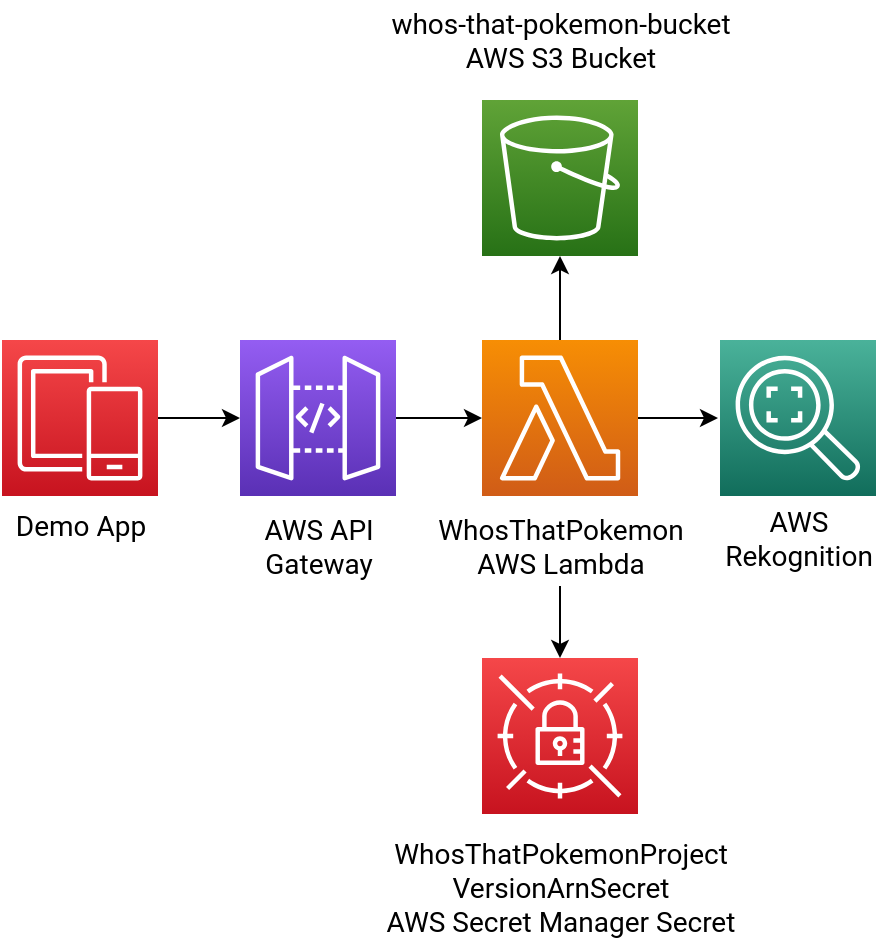 <mxfile version="17.4.6" type="device"><diagram id="__dJtVlA8gmX_3Wkp041" name="Page-1"><mxGraphModel dx="1646" dy="872" grid="1" gridSize="10" guides="1" tooltips="1" connect="1" arrows="1" fold="1" page="1" pageScale="1" pageWidth="827" pageHeight="1169" math="0" shadow="0"><root><mxCell id="0"/><mxCell id="1" parent="0"/><mxCell id="NADsQ-5By2Aj2mOH1f42-14" value="" style="edgeStyle=orthogonalEdgeStyle;rounded=0;orthogonalLoop=1;jettySize=auto;html=1;fontFamily=Roboto;fontSource=https%3A%2F%2Ffonts.googleapis.com%2Fcss%3Ffamily%3DRoboto;fontSize=14;" parent="1" source="NADsQ-5By2Aj2mOH1f42-2" target="NADsQ-5By2Aj2mOH1f42-13" edge="1"><mxGeometry relative="1" as="geometry"/></mxCell><mxCell id="NADsQ-5By2Aj2mOH1f42-2" value="" style="sketch=0;points=[[0,0,0],[0.25,0,0],[0.5,0,0],[0.75,0,0],[1,0,0],[0,1,0],[0.25,1,0],[0.5,1,0],[0.75,1,0],[1,1,0],[0,0.25,0],[0,0.5,0],[0,0.75,0],[1,0.25,0],[1,0.5,0],[1,0.75,0]];outlineConnect=0;fontColor=#232F3E;gradientColor=#F54749;gradientDirection=north;fillColor=#C7131F;strokeColor=#ffffff;dashed=0;verticalLabelPosition=bottom;verticalAlign=top;align=center;html=1;fontSize=12;fontStyle=0;aspect=fixed;shape=mxgraph.aws4.resourceIcon;resIcon=mxgraph.aws4.mobile;" parent="1" vertex="1"><mxGeometry x="161" y="401" width="78" height="78" as="geometry"/></mxCell><mxCell id="NADsQ-5By2Aj2mOH1f42-9" value="" style="edgeStyle=orthogonalEdgeStyle;rounded=0;orthogonalLoop=1;jettySize=auto;html=1;fontFamily=Roboto;fontSource=https%3A%2F%2Ffonts.googleapis.com%2Fcss%3Ffamily%3DRoboto;fontSize=14;" parent="1" source="NADsQ-5By2Aj2mOH1f42-3" target="NADsQ-5By2Aj2mOH1f42-8" edge="1"><mxGeometry relative="1" as="geometry"/></mxCell><mxCell id="NADsQ-5By2Aj2mOH1f42-22" style="edgeStyle=orthogonalEdgeStyle;rounded=0;orthogonalLoop=1;jettySize=auto;html=1;fontFamily=Roboto;fontSource=https%3A%2F%2Ffonts.googleapis.com%2Fcss%3Ffamily%3DRoboto;fontSize=14;" parent="1" source="NADsQ-5By2Aj2mOH1f42-3" edge="1"><mxGeometry relative="1" as="geometry"><mxPoint x="519" y="440" as="targetPoint"/></mxGeometry></mxCell><mxCell id="NADsQ-5By2Aj2mOH1f42-3" value="" style="sketch=0;points=[[0,0,0],[0.25,0,0],[0.5,0,0],[0.75,0,0],[1,0,0],[0,1,0],[0.25,1,0],[0.5,1,0],[0.75,1,0],[1,1,0],[0,0.25,0],[0,0.5,0],[0,0.75,0],[1,0.25,0],[1,0.5,0],[1,0.75,0]];outlineConnect=0;fontColor=#232F3E;gradientColor=#F78E04;gradientDirection=north;fillColor=#D05C17;strokeColor=#ffffff;dashed=0;verticalLabelPosition=bottom;verticalAlign=top;align=center;html=1;fontSize=12;fontStyle=0;aspect=fixed;shape=mxgraph.aws4.resourceIcon;resIcon=mxgraph.aws4.lambda;" parent="1" vertex="1"><mxGeometry x="401" y="401" width="78" height="78" as="geometry"/></mxCell><mxCell id="NADsQ-5By2Aj2mOH1f42-6" value="&lt;div style=&quot;font-size: 14px;&quot;&gt;Demo App&lt;/div&gt;" style="text;html=1;align=center;verticalAlign=middle;resizable=0;points=[];autosize=1;strokeColor=none;fillColor=none;fontSize=14;fontStyle=0;fontFamily=Roboto;fontSource=https%3A%2F%2Ffonts.googleapis.com%2Fcss%3Ffamily%3DRoboto;strokeWidth=1;" parent="1" vertex="1"><mxGeometry x="160" y="484" width="80" height="20" as="geometry"/></mxCell><mxCell id="NADsQ-5By2Aj2mOH1f42-8" value="" style="sketch=0;points=[[0,0,0],[0.25,0,0],[0.5,0,0],[0.75,0,0],[1,0,0],[0,1,0],[0.25,1,0],[0.5,1,0],[0.75,1,0],[1,1,0],[0,0.25,0],[0,0.5,0],[0,0.75,0],[1,0.25,0],[1,0.5,0],[1,0.75,0]];outlineConnect=0;fontColor=#232F3E;gradientColor=#60A337;gradientDirection=north;fillColor=#277116;strokeColor=#ffffff;dashed=0;verticalLabelPosition=bottom;verticalAlign=top;align=center;html=1;fontSize=12;fontStyle=0;aspect=fixed;shape=mxgraph.aws4.resourceIcon;resIcon=mxgraph.aws4.s3;fontFamily=Roboto;fontSource=https%3A%2F%2Ffonts.googleapis.com%2Fcss%3Ffamily%3DRoboto;" parent="1" vertex="1"><mxGeometry x="401" y="281" width="78" height="78" as="geometry"/></mxCell><mxCell id="P0JJnOavP_fnKZ-eRpJR-2" value="" style="edgeStyle=orthogonalEdgeStyle;rounded=0;orthogonalLoop=1;jettySize=auto;html=1;" edge="1" parent="1" source="NADsQ-5By2Aj2mOH1f42-10" target="P0JJnOavP_fnKZ-eRpJR-1"><mxGeometry relative="1" as="geometry"/></mxCell><mxCell id="NADsQ-5By2Aj2mOH1f42-10" value="&lt;div&gt;WhosThatPokemon&lt;br&gt;&lt;/div&gt;&lt;div&gt;AWS Lambda&lt;/div&gt;" style="text;html=1;align=center;verticalAlign=middle;resizable=0;points=[];autosize=1;strokeColor=none;fillColor=none;fontSize=14;fontFamily=Roboto;" parent="1" vertex="1"><mxGeometry x="370" y="484" width="140" height="40" as="geometry"/></mxCell><mxCell id="NADsQ-5By2Aj2mOH1f42-11" value="&lt;div&gt;whos-that-pokemon-bucket&lt;/div&gt;&lt;div&gt;AWS S3 Bucket&lt;br&gt;&lt;/div&gt;" style="text;html=1;align=center;verticalAlign=middle;resizable=0;points=[];autosize=1;strokeColor=none;fillColor=none;fontSize=14;fontFamily=Roboto;" parent="1" vertex="1"><mxGeometry x="345" y="231" width="190" height="40" as="geometry"/></mxCell><mxCell id="NADsQ-5By2Aj2mOH1f42-16" value="" style="edgeStyle=orthogonalEdgeStyle;rounded=0;orthogonalLoop=1;jettySize=auto;html=1;fontFamily=Roboto;fontSource=https%3A%2F%2Ffonts.googleapis.com%2Fcss%3Ffamily%3DRoboto;fontSize=14;" parent="1" source="NADsQ-5By2Aj2mOH1f42-13" target="NADsQ-5By2Aj2mOH1f42-3" edge="1"><mxGeometry relative="1" as="geometry"/></mxCell><mxCell id="NADsQ-5By2Aj2mOH1f42-13" value="" style="sketch=0;points=[[0,0,0],[0.25,0,0],[0.5,0,0],[0.75,0,0],[1,0,0],[0,1,0],[0.25,1,0],[0.5,1,0],[0.75,1,0],[1,1,0],[0,0.25,0],[0,0.5,0],[0,0.75,0],[1,0.25,0],[1,0.5,0],[1,0.75,0]];outlineConnect=0;fontColor=#232F3E;gradientColor=#945DF2;gradientDirection=north;fillColor=#5A30B5;strokeColor=#ffffff;dashed=0;verticalLabelPosition=bottom;verticalAlign=top;align=center;html=1;fontSize=12;fontStyle=0;aspect=fixed;shape=mxgraph.aws4.resourceIcon;resIcon=mxgraph.aws4.api_gateway;fontFamily=Roboto;fontSource=https%3A%2F%2Ffonts.googleapis.com%2Fcss%3Ffamily%3DRoboto;" parent="1" vertex="1"><mxGeometry x="280" y="401" width="78" height="78" as="geometry"/></mxCell><mxCell id="NADsQ-5By2Aj2mOH1f42-15" value="&lt;div&gt;AWS API&lt;/div&gt;&lt;div&gt;Gateway&lt;/div&gt;" style="text;html=1;align=center;verticalAlign=middle;resizable=0;points=[];autosize=1;strokeColor=none;fillColor=none;fontSize=14;fontFamily=Roboto;" parent="1" vertex="1"><mxGeometry x="284" y="484" width="70" height="40" as="geometry"/></mxCell><mxCell id="NADsQ-5By2Aj2mOH1f42-21" value="&lt;div&gt;AWS&lt;/div&gt;&lt;div&gt;Rekognition&lt;/div&gt;" style="text;html=1;align=center;verticalAlign=middle;resizable=0;points=[];autosize=1;strokeColor=none;fillColor=none;fontSize=14;fontFamily=Roboto;" parent="1" vertex="1"><mxGeometry x="514" y="480" width="90" height="40" as="geometry"/></mxCell><mxCell id="14HVFH6-IQWbQRFUd0Yd-1" value="" style="sketch=0;points=[[0,0,0],[0.25,0,0],[0.5,0,0],[0.75,0,0],[1,0,0],[0,1,0],[0.25,1,0],[0.5,1,0],[0.75,1,0],[1,1,0],[0,0.25,0],[0,0.5,0],[0,0.75,0],[1,0.25,0],[1,0.5,0],[1,0.75,0]];outlineConnect=0;fontColor=#232F3E;gradientColor=#4AB29A;gradientDirection=north;fillColor=#116D5B;strokeColor=#ffffff;dashed=0;verticalLabelPosition=bottom;verticalAlign=top;align=center;html=1;fontSize=12;fontStyle=0;aspect=fixed;shape=mxgraph.aws4.resourceIcon;resIcon=mxgraph.aws4.rekognition_2;" parent="1" vertex="1"><mxGeometry x="520" y="401" width="78" height="78" as="geometry"/></mxCell><mxCell id="P0JJnOavP_fnKZ-eRpJR-1" value="" style="sketch=0;points=[[0,0,0],[0.25,0,0],[0.5,0,0],[0.75,0,0],[1,0,0],[0,1,0],[0.25,1,0],[0.5,1,0],[0.75,1,0],[1,1,0],[0,0.25,0],[0,0.5,0],[0,0.75,0],[1,0.25,0],[1,0.5,0],[1,0.75,0]];outlineConnect=0;fontColor=#232F3E;gradientColor=#F54749;gradientDirection=north;fillColor=#C7131F;strokeColor=#ffffff;dashed=0;verticalLabelPosition=bottom;verticalAlign=top;align=center;html=1;fontSize=12;fontStyle=0;aspect=fixed;shape=mxgraph.aws4.resourceIcon;resIcon=mxgraph.aws4.secrets_manager;" vertex="1" parent="1"><mxGeometry x="401" y="560" width="78" height="78" as="geometry"/></mxCell><mxCell id="P0JJnOavP_fnKZ-eRpJR-3" value="&lt;div style=&quot;font-size: 14px&quot;&gt;WhosThatPokemonProject&lt;/div&gt;&lt;div style=&quot;font-size: 14px&quot;&gt;VersionArnSecret&lt;/div&gt;&lt;div style=&quot;font-size: 14px&quot;&gt;AWS Secret Manager Secret&lt;br style=&quot;font-size: 14px&quot;&gt;&lt;/div&gt;" style="text;html=1;align=center;verticalAlign=middle;resizable=0;points=[];autosize=1;strokeColor=none;fillColor=none;fontFamily=Roboto;fontSource=https%3A%2F%2Ffonts.googleapis.com%2Fcss%3Ffamily%3DRoboto;fontSize=14;" vertex="1" parent="1"><mxGeometry x="345" y="645" width="190" height="60" as="geometry"/></mxCell></root></mxGraphModel></diagram></mxfile>